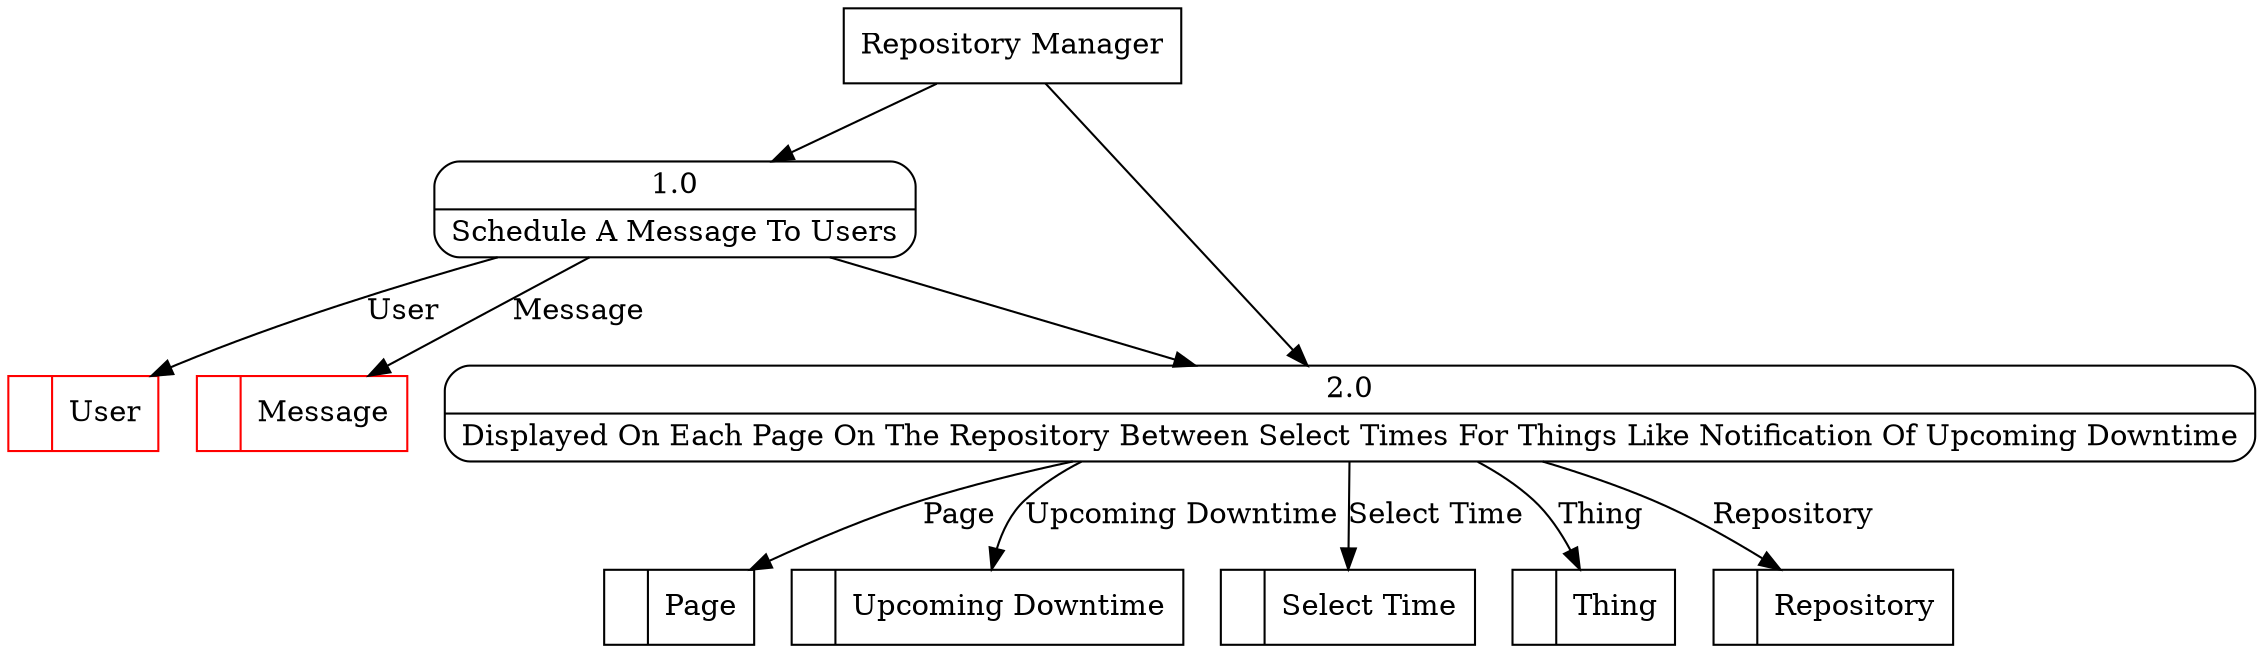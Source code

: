 digraph dfd2{ 
node[shape=record]
200 [label="<f0>  |<f1> Page " ];
201 [label="<f0>  |<f1> Upcoming Downtime " ];
202 [label="<f0>  |<f1> User " color=red];
203 [label="<f0>  |<f1> Select Time " ];
204 [label="<f0>  |<f1> Thing " ];
205 [label="<f0>  |<f1> Message " color=red];
206 [label="<f0>  |<f1> Repository " ];
207 [label="Repository Manager" shape=box];
208 [label="{<f0> 1.0|<f1> Schedule A Message To Users }" shape=Mrecord];
209 [label="{<f0> 2.0|<f1> Displayed On Each Page On The Repository Between Select Times For Things Like Notification Of Upcoming Downtime }" shape=Mrecord];
207 -> 208
207 -> 209
208 -> 209
208 -> 205 [label="Message"]
208 -> 202 [label="User"]
209 -> 200 [label="Page"]
209 -> 206 [label="Repository"]
209 -> 203 [label="Select Time"]
209 -> 204 [label="Thing"]
209 -> 201 [label="Upcoming Downtime"]
}